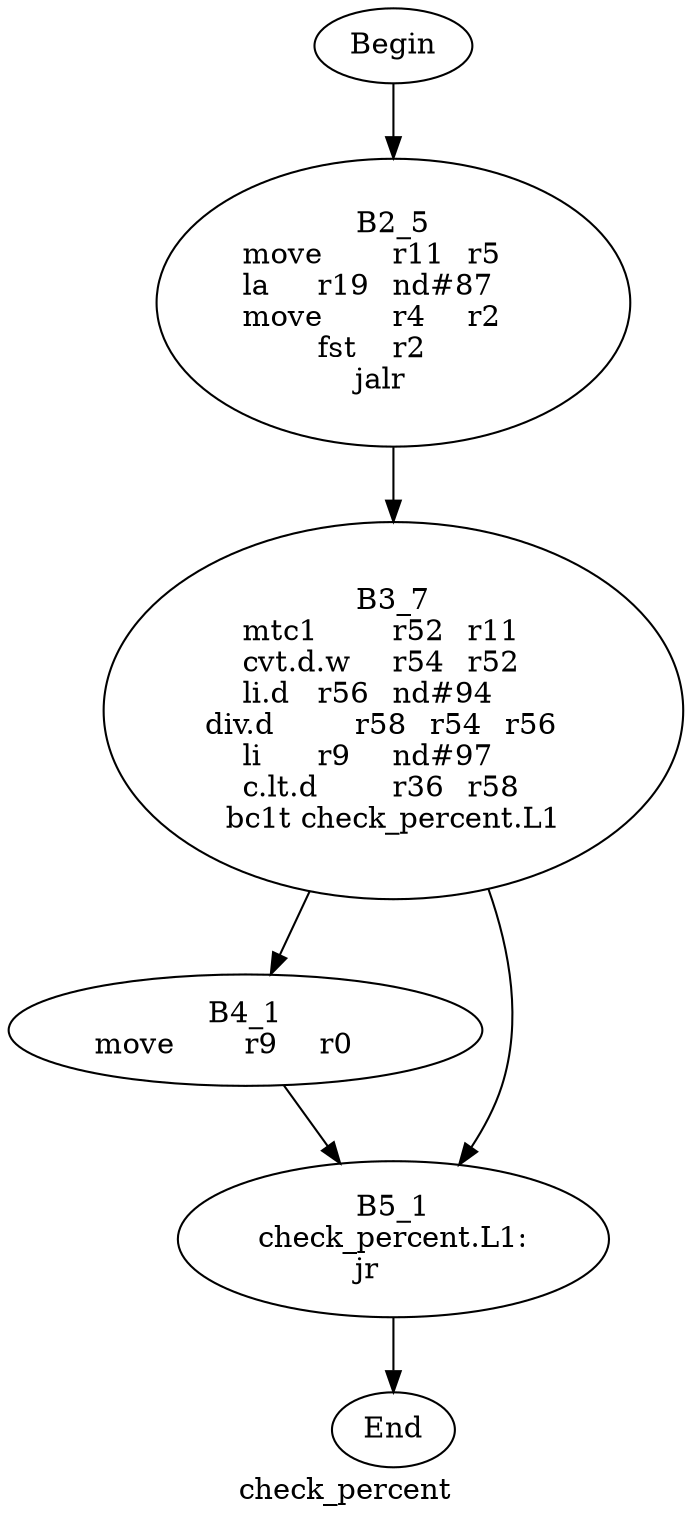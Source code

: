 digraph G{
	label = "check_percent"	style = "dashed";
	color = purple;
	Node0 [label = "Begin"];
	Node0 -> {Node2 }
	Node1 [label = "End"];
	Node1 -> {}
	Node2 [label = "B2_5\nmove	r11	r5	\nla	r19	nd#87	\nmove	r4	r2	\nfst	r2	\njalr	\n"];
	Node2 -> {Node3 }
	Node3 [label = "B3_7\nmtc1	r52	r11	\ncvt.d.w	r54	r52	\nli.d	r56	nd#94	\ndiv.d	r58	r54	r56	\nli	r9	nd#97	\nc.lt.d	r36	r58	\nbc1t	check_percent.L1\n"];
	Node3 -> {Node4 Node5 }
	Node4 [label = "B4_1\nmove	r9	r0	\n"];
	Node4 -> {Node5 }
	Node5 [label = "B5_1\ncheck_percent.L1:\njr	\n"];
	Node5 -> {Node1 }
}
